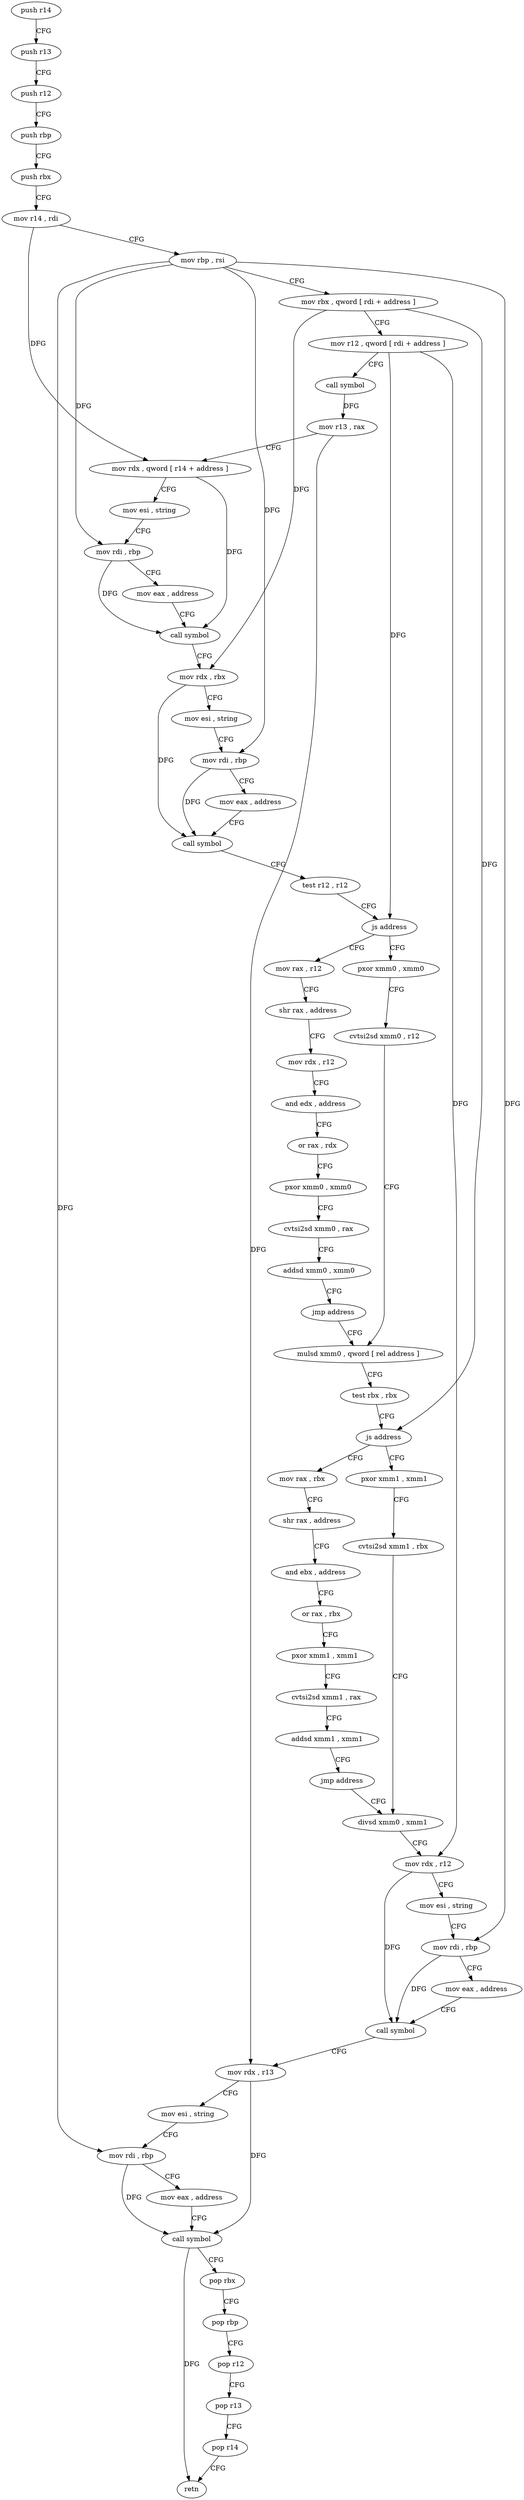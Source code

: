 digraph "func" {
"4276642" [label = "push r14" ]
"4276644" [label = "push r13" ]
"4276646" [label = "push r12" ]
"4276648" [label = "push rbp" ]
"4276649" [label = "push rbx" ]
"4276650" [label = "mov r14 , rdi" ]
"4276653" [label = "mov rbp , rsi" ]
"4276656" [label = "mov rbx , qword [ rdi + address ]" ]
"4276660" [label = "mov r12 , qword [ rdi + address ]" ]
"4276664" [label = "call symbol" ]
"4276669" [label = "mov r13 , rax" ]
"4276672" [label = "mov rdx , qword [ r14 + address ]" ]
"4276676" [label = "mov esi , string" ]
"4276681" [label = "mov rdi , rbp" ]
"4276684" [label = "mov eax , address" ]
"4276689" [label = "call symbol" ]
"4276694" [label = "mov rdx , rbx" ]
"4276697" [label = "mov esi , string" ]
"4276702" [label = "mov rdi , rbp" ]
"4276705" [label = "mov eax , address" ]
"4276710" [label = "call symbol" ]
"4276715" [label = "test r12 , r12" ]
"4276718" [label = "js address" ]
"4276806" [label = "mov rax , r12" ]
"4276720" [label = "pxor xmm0 , xmm0" ]
"4276809" [label = "shr rax , address" ]
"4276812" [label = "mov rdx , r12" ]
"4276815" [label = "and edx , address" ]
"4276818" [label = "or rax , rdx" ]
"4276821" [label = "pxor xmm0 , xmm0" ]
"4276825" [label = "cvtsi2sd xmm0 , rax" ]
"4276830" [label = "addsd xmm0 , xmm0" ]
"4276834" [label = "jmp address" ]
"4276729" [label = "mulsd xmm0 , qword [ rel address ]" ]
"4276724" [label = "cvtsi2sd xmm0 , r12" ]
"4276737" [label = "test rbx , rbx" ]
"4276740" [label = "js address" ]
"4276836" [label = "mov rax , rbx" ]
"4276742" [label = "pxor xmm1 , xmm1" ]
"4276839" [label = "shr rax , address" ]
"4276842" [label = "and ebx , address" ]
"4276845" [label = "or rax , rbx" ]
"4276848" [label = "pxor xmm1 , xmm1" ]
"4276852" [label = "cvtsi2sd xmm1 , rax" ]
"4276857" [label = "addsd xmm1 , xmm1" ]
"4276861" [label = "jmp address" ]
"4276751" [label = "divsd xmm0 , xmm1" ]
"4276746" [label = "cvtsi2sd xmm1 , rbx" ]
"4276755" [label = "mov rdx , r12" ]
"4276758" [label = "mov esi , string" ]
"4276763" [label = "mov rdi , rbp" ]
"4276766" [label = "mov eax , address" ]
"4276771" [label = "call symbol" ]
"4276776" [label = "mov rdx , r13" ]
"4276779" [label = "mov esi , string" ]
"4276784" [label = "mov rdi , rbp" ]
"4276787" [label = "mov eax , address" ]
"4276792" [label = "call symbol" ]
"4276797" [label = "pop rbx" ]
"4276798" [label = "pop rbp" ]
"4276799" [label = "pop r12" ]
"4276801" [label = "pop r13" ]
"4276803" [label = "pop r14" ]
"4276805" [label = "retn" ]
"4276642" -> "4276644" [ label = "CFG" ]
"4276644" -> "4276646" [ label = "CFG" ]
"4276646" -> "4276648" [ label = "CFG" ]
"4276648" -> "4276649" [ label = "CFG" ]
"4276649" -> "4276650" [ label = "CFG" ]
"4276650" -> "4276653" [ label = "CFG" ]
"4276650" -> "4276672" [ label = "DFG" ]
"4276653" -> "4276656" [ label = "CFG" ]
"4276653" -> "4276681" [ label = "DFG" ]
"4276653" -> "4276702" [ label = "DFG" ]
"4276653" -> "4276763" [ label = "DFG" ]
"4276653" -> "4276784" [ label = "DFG" ]
"4276656" -> "4276660" [ label = "CFG" ]
"4276656" -> "4276694" [ label = "DFG" ]
"4276656" -> "4276740" [ label = "DFG" ]
"4276660" -> "4276664" [ label = "CFG" ]
"4276660" -> "4276718" [ label = "DFG" ]
"4276660" -> "4276755" [ label = "DFG" ]
"4276664" -> "4276669" [ label = "DFG" ]
"4276669" -> "4276672" [ label = "CFG" ]
"4276669" -> "4276776" [ label = "DFG" ]
"4276672" -> "4276676" [ label = "CFG" ]
"4276672" -> "4276689" [ label = "DFG" ]
"4276676" -> "4276681" [ label = "CFG" ]
"4276681" -> "4276684" [ label = "CFG" ]
"4276681" -> "4276689" [ label = "DFG" ]
"4276684" -> "4276689" [ label = "CFG" ]
"4276689" -> "4276694" [ label = "CFG" ]
"4276694" -> "4276697" [ label = "CFG" ]
"4276694" -> "4276710" [ label = "DFG" ]
"4276697" -> "4276702" [ label = "CFG" ]
"4276702" -> "4276705" [ label = "CFG" ]
"4276702" -> "4276710" [ label = "DFG" ]
"4276705" -> "4276710" [ label = "CFG" ]
"4276710" -> "4276715" [ label = "CFG" ]
"4276715" -> "4276718" [ label = "CFG" ]
"4276718" -> "4276806" [ label = "CFG" ]
"4276718" -> "4276720" [ label = "CFG" ]
"4276806" -> "4276809" [ label = "CFG" ]
"4276720" -> "4276724" [ label = "CFG" ]
"4276809" -> "4276812" [ label = "CFG" ]
"4276812" -> "4276815" [ label = "CFG" ]
"4276815" -> "4276818" [ label = "CFG" ]
"4276818" -> "4276821" [ label = "CFG" ]
"4276821" -> "4276825" [ label = "CFG" ]
"4276825" -> "4276830" [ label = "CFG" ]
"4276830" -> "4276834" [ label = "CFG" ]
"4276834" -> "4276729" [ label = "CFG" ]
"4276729" -> "4276737" [ label = "CFG" ]
"4276724" -> "4276729" [ label = "CFG" ]
"4276737" -> "4276740" [ label = "CFG" ]
"4276740" -> "4276836" [ label = "CFG" ]
"4276740" -> "4276742" [ label = "CFG" ]
"4276836" -> "4276839" [ label = "CFG" ]
"4276742" -> "4276746" [ label = "CFG" ]
"4276839" -> "4276842" [ label = "CFG" ]
"4276842" -> "4276845" [ label = "CFG" ]
"4276845" -> "4276848" [ label = "CFG" ]
"4276848" -> "4276852" [ label = "CFG" ]
"4276852" -> "4276857" [ label = "CFG" ]
"4276857" -> "4276861" [ label = "CFG" ]
"4276861" -> "4276751" [ label = "CFG" ]
"4276751" -> "4276755" [ label = "CFG" ]
"4276746" -> "4276751" [ label = "CFG" ]
"4276755" -> "4276758" [ label = "CFG" ]
"4276755" -> "4276771" [ label = "DFG" ]
"4276758" -> "4276763" [ label = "CFG" ]
"4276763" -> "4276766" [ label = "CFG" ]
"4276763" -> "4276771" [ label = "DFG" ]
"4276766" -> "4276771" [ label = "CFG" ]
"4276771" -> "4276776" [ label = "CFG" ]
"4276776" -> "4276779" [ label = "CFG" ]
"4276776" -> "4276792" [ label = "DFG" ]
"4276779" -> "4276784" [ label = "CFG" ]
"4276784" -> "4276787" [ label = "CFG" ]
"4276784" -> "4276792" [ label = "DFG" ]
"4276787" -> "4276792" [ label = "CFG" ]
"4276792" -> "4276797" [ label = "CFG" ]
"4276792" -> "4276805" [ label = "DFG" ]
"4276797" -> "4276798" [ label = "CFG" ]
"4276798" -> "4276799" [ label = "CFG" ]
"4276799" -> "4276801" [ label = "CFG" ]
"4276801" -> "4276803" [ label = "CFG" ]
"4276803" -> "4276805" [ label = "CFG" ]
}
